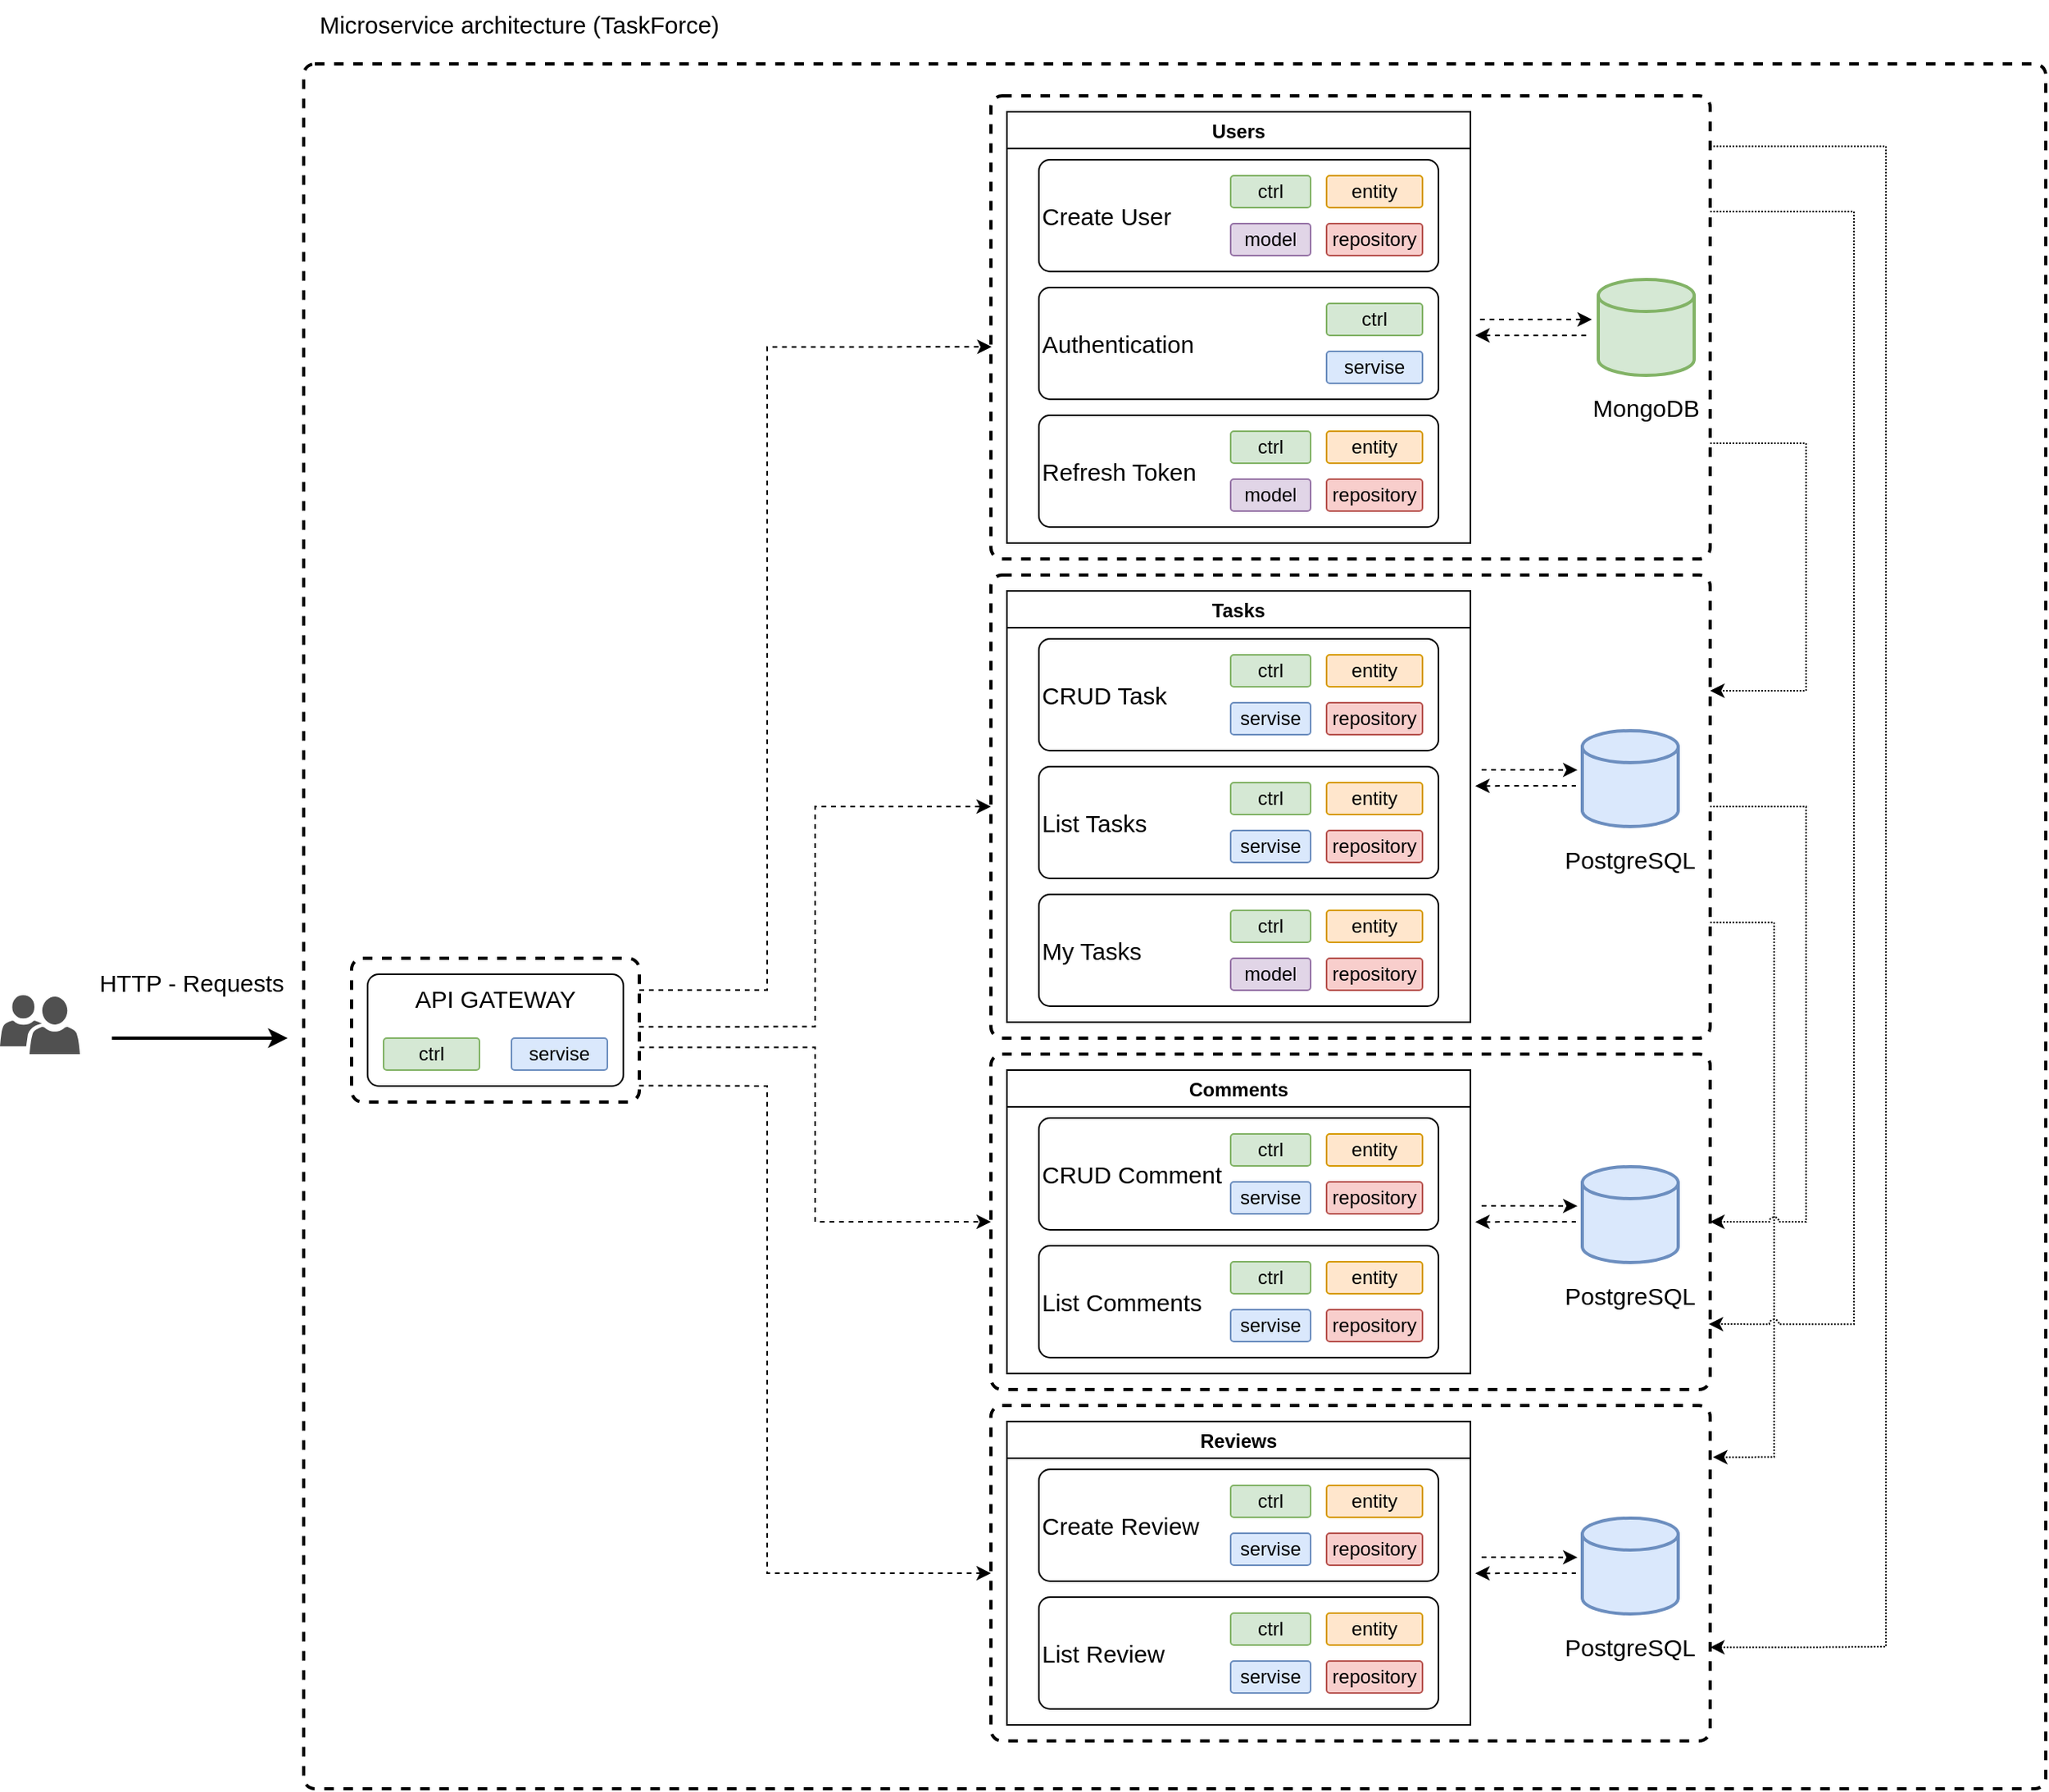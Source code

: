 <mxfile version="20.8.16" type="device"><diagram name="Страница 1" id="8pMgkdpWT5RRlntK4qEe"><mxGraphModel dx="867" dy="661" grid="1" gridSize="10" guides="1" tooltips="1" connect="1" arrows="1" fold="1" page="1" pageScale="1" pageWidth="1654" pageHeight="1169" math="0" shadow="0"><root><mxCell id="0"/><mxCell id="1" parent="0"/><mxCell id="_WwDDv8IKm4khek9D_KO-129" style="edgeStyle=orthogonalEdgeStyle;rounded=0;orthogonalLoop=1;jettySize=auto;html=1;exitX=1;exitY=0.75;exitDx=0;exitDy=0;entryX=1.004;entryY=0.154;entryDx=0;entryDy=0;entryPerimeter=0;dashed=1;fontSize=15;startArrow=none;startFill=0;endArrow=classic;endFill=1;jumpStyle=arc;dashPattern=1 1;" edge="1" parent="1" source="_WwDDv8IKm4khek9D_KO-56" target="_WwDDv8IKm4khek9D_KO-104"><mxGeometry relative="1" as="geometry"><Array as="points"><mxPoint x="1120" y="588"/><mxPoint x="1120" y="922"/></Array></mxGeometry></mxCell><mxCell id="_WwDDv8IKm4khek9D_KO-56" value="" style="rounded=1;whiteSpace=wrap;html=1;absoluteArcSize=1;arcSize=14;strokeWidth=2;fontSize=15;fillColor=none;gradientColor=#FFFFFF;gradientDirection=north;dashed=1;" vertex="1" parent="1"><mxGeometry x="630" y="370" width="450" height="290" as="geometry"/></mxCell><mxCell id="_WwDDv8IKm4khek9D_KO-128" style="edgeStyle=orthogonalEdgeStyle;rounded=0;orthogonalLoop=1;jettySize=auto;html=1;exitX=1;exitY=0.25;exitDx=0;exitDy=0;dashed=1;fontSize=15;startArrow=none;startFill=0;endArrow=classic;endFill=1;entryX=0.998;entryY=0.805;entryDx=0;entryDy=0;entryPerimeter=0;jumpStyle=arc;dashPattern=1 1;" edge="1" parent="1" source="_WwDDv8IKm4khek9D_KO-49" target="_WwDDv8IKm4khek9D_KO-67"><mxGeometry relative="1" as="geometry"><mxPoint x="1160" y="630" as="targetPoint"/><Array as="points"><mxPoint x="1170" y="143"/><mxPoint x="1170" y="839"/></Array></mxGeometry></mxCell><mxCell id="_WwDDv8IKm4khek9D_KO-130" style="edgeStyle=orthogonalEdgeStyle;rounded=0;orthogonalLoop=1;jettySize=auto;html=1;exitX=1;exitY=0.75;exitDx=0;exitDy=0;entryX=1;entryY=0.25;entryDx=0;entryDy=0;dashed=1;fontSize=15;startArrow=none;startFill=0;endArrow=classic;endFill=1;dashPattern=1 1;" edge="1" parent="1" source="_WwDDv8IKm4khek9D_KO-49" target="_WwDDv8IKm4khek9D_KO-56"><mxGeometry relative="1" as="geometry"><Array as="points"><mxPoint x="1140" y="288"/><mxPoint x="1140" y="443"/></Array></mxGeometry></mxCell><mxCell id="_WwDDv8IKm4khek9D_KO-49" value="" style="rounded=1;whiteSpace=wrap;html=1;absoluteArcSize=1;arcSize=14;strokeWidth=2;fontSize=15;fillColor=none;gradientColor=#FFFFFF;gradientDirection=north;dashed=1;" vertex="1" parent="1"><mxGeometry x="630" y="70" width="450" height="290" as="geometry"/></mxCell><mxCell id="_WwDDv8IKm4khek9D_KO-5" value="Users" style="swimlane;gradientColor=#FFFFFF;gradientDirection=north;align=center;" vertex="1" parent="1"><mxGeometry x="640" y="80" width="290" height="270" as="geometry"><mxRectangle x="990" y="100" width="100" height="30" as="alternateBounds"/></mxGeometry></mxCell><mxCell id="_WwDDv8IKm4khek9D_KO-15" value="&lt;font style=&quot;font-size: 15px;&quot;&gt;Create User&lt;/font&gt;" style="rounded=1;whiteSpace=wrap;html=1;absoluteArcSize=1;arcSize=14;strokeWidth=1;gradientColor=#FFFFFF;gradientDirection=north;fillColor=none;align=left;" vertex="1" parent="_WwDDv8IKm4khek9D_KO-5"><mxGeometry x="20" y="30" width="250" height="70" as="geometry"/></mxCell><mxCell id="_WwDDv8IKm4khek9D_KO-12" value="repository" style="rounded=1;arcSize=10;whiteSpace=wrap;html=1;align=center;gradientDirection=north;fillColor=#f8cecc;strokeColor=#b85450;" vertex="1" parent="_WwDDv8IKm4khek9D_KO-5"><mxGeometry x="200" y="70" width="60" height="20" as="geometry"/></mxCell><mxCell id="_WwDDv8IKm4khek9D_KO-13" value="model" style="rounded=1;arcSize=10;whiteSpace=wrap;html=1;align=center;gradientDirection=north;fillColor=#e1d5e7;strokeColor=#9673a6;" vertex="1" parent="_WwDDv8IKm4khek9D_KO-5"><mxGeometry x="140" y="70" width="50" height="20" as="geometry"/></mxCell><mxCell id="_WwDDv8IKm4khek9D_KO-14" value="entity" style="rounded=1;arcSize=10;whiteSpace=wrap;html=1;align=center;gradientDirection=north;fillColor=#ffe6cc;strokeColor=#d79b00;" vertex="1" parent="_WwDDv8IKm4khek9D_KO-5"><mxGeometry x="200" y="40" width="60" height="20" as="geometry"/></mxCell><mxCell id="_WwDDv8IKm4khek9D_KO-16" value="&lt;font style=&quot;font-size: 15px;&quot;&gt;Authentication&lt;/font&gt;" style="rounded=1;whiteSpace=wrap;html=1;absoluteArcSize=1;arcSize=14;strokeWidth=1;gradientColor=#FFFFFF;gradientDirection=north;fillColor=none;align=left;" vertex="1" parent="_WwDDv8IKm4khek9D_KO-5"><mxGeometry x="20" y="110" width="250" height="70" as="geometry"/></mxCell><mxCell id="_WwDDv8IKm4khek9D_KO-17" value="servise" style="rounded=1;arcSize=10;whiteSpace=wrap;html=1;align=center;gradientDirection=north;fillColor=#dae8fc;strokeColor=#6c8ebf;" vertex="1" parent="_WwDDv8IKm4khek9D_KO-5"><mxGeometry x="200" y="150" width="60" height="20" as="geometry"/></mxCell><mxCell id="_WwDDv8IKm4khek9D_KO-19" value="ctrl" style="rounded=1;arcSize=10;whiteSpace=wrap;html=1;align=center;gradientDirection=north;fillColor=#d5e8d4;strokeColor=#82b366;" vertex="1" parent="_WwDDv8IKm4khek9D_KO-5"><mxGeometry x="200" y="120" width="60" height="20" as="geometry"/></mxCell><mxCell id="_WwDDv8IKm4khek9D_KO-20" value="&lt;font style=&quot;font-size: 15px;&quot;&gt;Refresh Token&lt;/font&gt;" style="rounded=1;whiteSpace=wrap;html=1;absoluteArcSize=1;arcSize=14;strokeWidth=1;gradientColor=#FFFFFF;gradientDirection=north;fillColor=none;align=left;" vertex="1" parent="_WwDDv8IKm4khek9D_KO-5"><mxGeometry x="20" y="190" width="250" height="70" as="geometry"/></mxCell><mxCell id="_WwDDv8IKm4khek9D_KO-23" value="repository" style="rounded=1;arcSize=10;whiteSpace=wrap;html=1;align=center;gradientDirection=north;fillColor=#f8cecc;strokeColor=#b85450;" vertex="1" parent="_WwDDv8IKm4khek9D_KO-5"><mxGeometry x="200" y="230" width="60" height="20" as="geometry"/></mxCell><mxCell id="_WwDDv8IKm4khek9D_KO-24" value="model" style="rounded=1;arcSize=10;whiteSpace=wrap;html=1;align=center;gradientDirection=north;fillColor=#e1d5e7;strokeColor=#9673a6;" vertex="1" parent="_WwDDv8IKm4khek9D_KO-5"><mxGeometry x="140" y="230" width="50" height="20" as="geometry"/></mxCell><mxCell id="_WwDDv8IKm4khek9D_KO-25" value="entity" style="rounded=1;arcSize=10;whiteSpace=wrap;html=1;align=center;gradientDirection=north;fillColor=#ffe6cc;strokeColor=#d79b00;" vertex="1" parent="_WwDDv8IKm4khek9D_KO-5"><mxGeometry x="200" y="200" width="60" height="20" as="geometry"/></mxCell><mxCell id="_WwDDv8IKm4khek9D_KO-26" value="ctrl" style="rounded=1;arcSize=10;whiteSpace=wrap;html=1;align=center;gradientDirection=north;fillColor=#d5e8d4;strokeColor=#82b366;" vertex="1" parent="_WwDDv8IKm4khek9D_KO-5"><mxGeometry x="140" y="200" width="50" height="20" as="geometry"/></mxCell><mxCell id="_WwDDv8IKm4khek9D_KO-40" value="ctrl" style="rounded=1;arcSize=10;whiteSpace=wrap;html=1;align=center;gradientDirection=north;fillColor=#d5e8d4;strokeColor=#82b366;" vertex="1" parent="_WwDDv8IKm4khek9D_KO-5"><mxGeometry x="140" y="40" width="50" height="20" as="geometry"/></mxCell><mxCell id="_WwDDv8IKm4khek9D_KO-27" value="Tasks" style="swimlane;gradientColor=#FFFFFF;gradientDirection=north;" vertex="1" parent="1"><mxGeometry x="640" y="380" width="290" height="270" as="geometry"><mxRectangle x="310" y="480" width="100" height="30" as="alternateBounds"/></mxGeometry></mxCell><mxCell id="_WwDDv8IKm4khek9D_KO-28" value="&lt;font style=&quot;font-size: 15px;&quot;&gt;CRUD Task&lt;/font&gt;" style="rounded=1;whiteSpace=wrap;html=1;absoluteArcSize=1;arcSize=14;strokeWidth=1;gradientColor=#FFFFFF;gradientDirection=north;fillColor=none;align=left;" vertex="1" parent="_WwDDv8IKm4khek9D_KO-27"><mxGeometry x="20" y="30" width="250" height="70" as="geometry"/></mxCell><mxCell id="_WwDDv8IKm4khek9D_KO-29" value="repository" style="rounded=1;arcSize=10;whiteSpace=wrap;html=1;align=center;gradientDirection=north;fillColor=#f8cecc;strokeColor=#b85450;" vertex="1" parent="_WwDDv8IKm4khek9D_KO-27"><mxGeometry x="200" y="70" width="60" height="20" as="geometry"/></mxCell><mxCell id="_WwDDv8IKm4khek9D_KO-31" value="entity" style="rounded=1;arcSize=10;whiteSpace=wrap;html=1;align=center;gradientDirection=north;fillColor=#ffe6cc;strokeColor=#d79b00;" vertex="1" parent="_WwDDv8IKm4khek9D_KO-27"><mxGeometry x="200" y="40" width="60" height="20" as="geometry"/></mxCell><mxCell id="_WwDDv8IKm4khek9D_KO-32" value="&lt;font style=&quot;font-size: 15px;&quot;&gt;List Tasks&lt;/font&gt;" style="rounded=1;whiteSpace=wrap;html=1;absoluteArcSize=1;arcSize=14;strokeWidth=1;gradientColor=#FFFFFF;gradientDirection=north;fillColor=none;align=left;" vertex="1" parent="_WwDDv8IKm4khek9D_KO-27"><mxGeometry x="20" y="110" width="250" height="70" as="geometry"/></mxCell><mxCell id="_WwDDv8IKm4khek9D_KO-35" value="&lt;font style=&quot;font-size: 15px;&quot;&gt;My Tasks&lt;/font&gt;" style="rounded=1;whiteSpace=wrap;html=1;absoluteArcSize=1;arcSize=14;strokeWidth=1;gradientColor=#FFFFFF;gradientDirection=north;fillColor=none;align=left;" vertex="1" parent="_WwDDv8IKm4khek9D_KO-27"><mxGeometry x="20" y="190" width="250" height="70" as="geometry"/></mxCell><mxCell id="_WwDDv8IKm4khek9D_KO-36" value="repository" style="rounded=1;arcSize=10;whiteSpace=wrap;html=1;align=center;gradientDirection=north;fillColor=#f8cecc;strokeColor=#b85450;" vertex="1" parent="_WwDDv8IKm4khek9D_KO-27"><mxGeometry x="200" y="230" width="60" height="20" as="geometry"/></mxCell><mxCell id="_WwDDv8IKm4khek9D_KO-37" value="model" style="rounded=1;arcSize=10;whiteSpace=wrap;html=1;align=center;gradientDirection=north;fillColor=#e1d5e7;strokeColor=#9673a6;" vertex="1" parent="_WwDDv8IKm4khek9D_KO-27"><mxGeometry x="140" y="230" width="50" height="20" as="geometry"/></mxCell><mxCell id="_WwDDv8IKm4khek9D_KO-38" value="entity" style="rounded=1;arcSize=10;whiteSpace=wrap;html=1;align=center;gradientDirection=north;fillColor=#ffe6cc;strokeColor=#d79b00;" vertex="1" parent="_WwDDv8IKm4khek9D_KO-27"><mxGeometry x="200" y="200" width="60" height="20" as="geometry"/></mxCell><mxCell id="_WwDDv8IKm4khek9D_KO-39" value="ctrl" style="rounded=1;arcSize=10;whiteSpace=wrap;html=1;align=center;gradientDirection=north;fillColor=#d5e8d4;strokeColor=#82b366;" vertex="1" parent="_WwDDv8IKm4khek9D_KO-27"><mxGeometry x="140" y="200" width="50" height="20" as="geometry"/></mxCell><mxCell id="_WwDDv8IKm4khek9D_KO-41" value="ctrl" style="rounded=1;arcSize=10;whiteSpace=wrap;html=1;align=center;gradientDirection=north;fillColor=#d5e8d4;strokeColor=#82b366;" vertex="1" parent="_WwDDv8IKm4khek9D_KO-27"><mxGeometry x="140" y="40" width="50" height="20" as="geometry"/></mxCell><mxCell id="_WwDDv8IKm4khek9D_KO-43" value="servise" style="rounded=1;arcSize=10;whiteSpace=wrap;html=1;align=center;gradientDirection=north;fillColor=#dae8fc;strokeColor=#6c8ebf;" vertex="1" parent="_WwDDv8IKm4khek9D_KO-27"><mxGeometry x="140" y="70" width="50" height="20" as="geometry"/></mxCell><mxCell id="_WwDDv8IKm4khek9D_KO-44" value="repository" style="rounded=1;arcSize=10;whiteSpace=wrap;html=1;align=center;gradientDirection=north;fillColor=#f8cecc;strokeColor=#b85450;" vertex="1" parent="_WwDDv8IKm4khek9D_KO-27"><mxGeometry x="200" y="150" width="60" height="20" as="geometry"/></mxCell><mxCell id="_WwDDv8IKm4khek9D_KO-45" value="entity" style="rounded=1;arcSize=10;whiteSpace=wrap;html=1;align=center;gradientDirection=north;fillColor=#ffe6cc;strokeColor=#d79b00;" vertex="1" parent="_WwDDv8IKm4khek9D_KO-27"><mxGeometry x="200" y="120" width="60" height="20" as="geometry"/></mxCell><mxCell id="_WwDDv8IKm4khek9D_KO-46" value="ctrl" style="rounded=1;arcSize=10;whiteSpace=wrap;html=1;align=center;gradientDirection=north;fillColor=#d5e8d4;strokeColor=#82b366;" vertex="1" parent="_WwDDv8IKm4khek9D_KO-27"><mxGeometry x="140" y="120" width="50" height="20" as="geometry"/></mxCell><mxCell id="_WwDDv8IKm4khek9D_KO-47" value="servise" style="rounded=1;arcSize=10;whiteSpace=wrap;html=1;align=center;gradientDirection=north;fillColor=#dae8fc;strokeColor=#6c8ebf;" vertex="1" parent="_WwDDv8IKm4khek9D_KO-27"><mxGeometry x="140" y="150" width="50" height="20" as="geometry"/></mxCell><mxCell id="_WwDDv8IKm4khek9D_KO-48" value="" style="strokeWidth=2;html=1;shape=mxgraph.flowchart.database;whiteSpace=wrap;fontSize=15;fillColor=#d5e8d4;gradientDirection=north;strokeColor=#82b366;fillStyle=auto;gradientColor=none;" vertex="1" parent="1"><mxGeometry x="1010" y="185" width="60" height="60" as="geometry"/></mxCell><mxCell id="_WwDDv8IKm4khek9D_KO-51" value="" style="endArrow=classic;html=1;rounded=0;fontSize=15;dashed=1;" edge="1" parent="1"><mxGeometry width="50" height="50" relative="1" as="geometry"><mxPoint x="936" y="210" as="sourcePoint"/><mxPoint x="1006" y="210" as="targetPoint"/></mxGeometry></mxCell><mxCell id="_WwDDv8IKm4khek9D_KO-52" value="" style="endArrow=none;html=1;rounded=0;fontSize=15;dashed=1;endFill=0;startArrow=classic;startFill=1;" edge="1" parent="1"><mxGeometry width="50" height="50" relative="1" as="geometry"><mxPoint x="933" y="220" as="sourcePoint"/><mxPoint x="1003" y="220" as="targetPoint"/></mxGeometry></mxCell><mxCell id="_WwDDv8IKm4khek9D_KO-53" value="MongoDB" style="text;html=1;strokeColor=none;fillColor=none;align=center;verticalAlign=middle;whiteSpace=wrap;rounded=0;fontSize=15;" vertex="1" parent="1"><mxGeometry x="1010" y="250" width="60" height="30" as="geometry"/></mxCell><mxCell id="_WwDDv8IKm4khek9D_KO-54" value="" style="strokeWidth=2;html=1;shape=mxgraph.flowchart.database;whiteSpace=wrap;fontSize=15;fillColor=#dae8fc;gradientDirection=north;strokeColor=#6c8ebf;fillStyle=auto;" vertex="1" parent="1"><mxGeometry x="1000" y="467.5" width="60" height="60" as="geometry"/></mxCell><mxCell id="_WwDDv8IKm4khek9D_KO-55" value="PostgreSQL" style="text;html=1;strokeColor=none;fillColor=none;align=center;verticalAlign=middle;whiteSpace=wrap;rounded=0;fontSize=15;" vertex="1" parent="1"><mxGeometry x="1000" y="532.5" width="60" height="30" as="geometry"/></mxCell><mxCell id="_WwDDv8IKm4khek9D_KO-58" value="" style="endArrow=classic;html=1;rounded=0;fontSize=15;dashed=1;" edge="1" parent="1"><mxGeometry width="50" height="50" relative="1" as="geometry"><mxPoint x="937" y="492" as="sourcePoint"/><mxPoint x="997" y="492.08" as="targetPoint"/></mxGeometry></mxCell><mxCell id="_WwDDv8IKm4khek9D_KO-59" value="" style="endArrow=none;html=1;rounded=0;fontSize=15;dashed=1;endFill=0;startArrow=classic;startFill=1;" edge="1" parent="1"><mxGeometry width="50" height="50" relative="1" as="geometry"><mxPoint x="933" y="502.08" as="sourcePoint"/><mxPoint x="996" y="502" as="targetPoint"/></mxGeometry></mxCell><mxCell id="_WwDDv8IKm4khek9D_KO-122" style="edgeStyle=orthogonalEdgeStyle;rounded=0;orthogonalLoop=1;jettySize=auto;html=1;exitX=1;exitY=0.221;exitDx=0;exitDy=0;dashed=1;fontSize=15;startArrow=none;startFill=0;endArrow=classic;endFill=1;entryX=0.001;entryY=0.542;entryDx=0;entryDy=0;entryPerimeter=0;exitPerimeter=0;" edge="1" parent="1" source="_WwDDv8IKm4khek9D_KO-60" target="_WwDDv8IKm4khek9D_KO-49"><mxGeometry relative="1" as="geometry"><mxPoint x="540" y="250" as="targetPoint"/><Array as="points"><mxPoint x="490" y="630"/><mxPoint x="490" y="227"/></Array></mxGeometry></mxCell><mxCell id="_WwDDv8IKm4khek9D_KO-123" style="edgeStyle=orthogonalEdgeStyle;rounded=0;orthogonalLoop=1;jettySize=auto;html=1;exitX=0.999;exitY=0.476;exitDx=0;exitDy=0;entryX=0;entryY=0.5;entryDx=0;entryDy=0;dashed=1;fontSize=15;startArrow=none;startFill=0;endArrow=classic;endFill=1;exitPerimeter=0;" edge="1" parent="1" source="_WwDDv8IKm4khek9D_KO-60" target="_WwDDv8IKm4khek9D_KO-56"><mxGeometry relative="1" as="geometry"><Array as="points"><mxPoint x="520" y="653"/><mxPoint x="520" y="515"/></Array></mxGeometry></mxCell><mxCell id="_WwDDv8IKm4khek9D_KO-124" style="edgeStyle=orthogonalEdgeStyle;rounded=0;orthogonalLoop=1;jettySize=auto;html=1;exitX=1.001;exitY=0.62;exitDx=0;exitDy=0;entryX=0;entryY=0.5;entryDx=0;entryDy=0;dashed=1;fontSize=15;startArrow=none;startFill=0;endArrow=classic;endFill=1;exitPerimeter=0;" edge="1" parent="1" source="_WwDDv8IKm4khek9D_KO-60" target="_WwDDv8IKm4khek9D_KO-67"><mxGeometry relative="1" as="geometry"/></mxCell><mxCell id="_WwDDv8IKm4khek9D_KO-126" style="edgeStyle=orthogonalEdgeStyle;rounded=0;orthogonalLoop=1;jettySize=auto;html=1;exitX=0.999;exitY=0.886;exitDx=0;exitDy=0;dashed=1;fontSize=15;startArrow=none;startFill=0;endArrow=classic;endFill=1;entryX=0;entryY=0.5;entryDx=0;entryDy=0;exitPerimeter=0;" edge="1" parent="1" source="_WwDDv8IKm4khek9D_KO-60" target="_WwDDv8IKm4khek9D_KO-104"><mxGeometry relative="1" as="geometry"><mxPoint x="470" y="940" as="targetPoint"/><Array as="points"><mxPoint x="440" y="690"/><mxPoint x="490" y="690"/><mxPoint x="490" y="995"/></Array></mxGeometry></mxCell><mxCell id="_WwDDv8IKm4khek9D_KO-60" value="" style="rounded=1;whiteSpace=wrap;html=1;absoluteArcSize=1;arcSize=14;strokeWidth=2;dashed=1;fillStyle=auto;fontSize=15;fillColor=none;gradientColor=none;gradientDirection=north;" vertex="1" parent="1"><mxGeometry x="230" y="610" width="180" height="90" as="geometry"/></mxCell><mxCell id="_WwDDv8IKm4khek9D_KO-61" value="&lt;font style=&quot;font-size: 15px;&quot;&gt;API GATEWAY&lt;/font&gt;" style="rounded=1;whiteSpace=wrap;html=1;absoluteArcSize=1;arcSize=14;strokeWidth=1;gradientColor=#FFFFFF;gradientDirection=north;fillColor=none;align=center;noLabel=0;labelPosition=center;verticalLabelPosition=middle;verticalAlign=top;" vertex="1" parent="1"><mxGeometry x="240" y="620" width="160" height="70" as="geometry"/></mxCell><mxCell id="_WwDDv8IKm4khek9D_KO-62" value="servise" style="rounded=1;arcSize=10;whiteSpace=wrap;html=1;align=center;gradientDirection=north;fillColor=#dae8fc;strokeColor=#6c8ebf;" vertex="1" parent="1"><mxGeometry x="330" y="660" width="60" height="20" as="geometry"/></mxCell><mxCell id="_WwDDv8IKm4khek9D_KO-63" value="ctrl" style="rounded=1;arcSize=10;whiteSpace=wrap;html=1;align=center;gradientDirection=north;fillColor=#d5e8d4;strokeColor=#82b366;" vertex="1" parent="1"><mxGeometry x="250" y="660" width="60" height="20" as="geometry"/></mxCell><mxCell id="_WwDDv8IKm4khek9D_KO-134" style="edgeStyle=orthogonalEdgeStyle;rounded=0;jumpStyle=arc;orthogonalLoop=1;jettySize=auto;html=1;fontSize=15;startArrow=none;startFill=0;endArrow=classic;endFill=1;strokeWidth=2;" edge="1" parent="1"><mxGeometry relative="1" as="geometry"><mxPoint x="80" y="660" as="sourcePoint"/><mxPoint x="190" y="660" as="targetPoint"/><Array as="points"><mxPoint x="180" y="660"/><mxPoint x="180" y="660"/></Array></mxGeometry></mxCell><mxCell id="_WwDDv8IKm4khek9D_KO-65" value="" style="sketch=0;pointerEvents=1;shadow=0;dashed=0;html=1;strokeColor=none;labelPosition=center;verticalLabelPosition=bottom;verticalAlign=top;align=center;fillColor=#505050;shape=mxgraph.mscae.intune.user_group;fillStyle=auto;strokeWidth=1;fontSize=15;" vertex="1" parent="1"><mxGeometry x="10" y="633" width="50" height="37" as="geometry"/></mxCell><mxCell id="_WwDDv8IKm4khek9D_KO-121" style="edgeStyle=orthogonalEdgeStyle;rounded=0;orthogonalLoop=1;jettySize=auto;html=1;exitX=1;exitY=0.5;exitDx=0;exitDy=0;entryX=1;entryY=0.5;entryDx=0;entryDy=0;dashed=1;fontSize=15;startArrow=classic;startFill=1;endArrow=none;endFill=0;jumpStyle=arc;dashPattern=1 1;" edge="1" parent="1" source="_WwDDv8IKm4khek9D_KO-67" target="_WwDDv8IKm4khek9D_KO-56"><mxGeometry relative="1" as="geometry"><Array as="points"><mxPoint x="1140" y="775"/><mxPoint x="1140" y="515"/></Array></mxGeometry></mxCell><mxCell id="_WwDDv8IKm4khek9D_KO-67" value="" style="rounded=1;whiteSpace=wrap;html=1;absoluteArcSize=1;arcSize=14;strokeWidth=2;fontSize=15;fillColor=none;gradientColor=#FFFFFF;gradientDirection=north;dashed=1;" vertex="1" parent="1"><mxGeometry x="630" y="670" width="450" height="210" as="geometry"/></mxCell><mxCell id="_WwDDv8IKm4khek9D_KO-68" value="Comments" style="swimlane;gradientColor=#FFFFFF;gradientDirection=north;" vertex="1" parent="1"><mxGeometry x="640" y="680" width="290" height="190" as="geometry"><mxRectangle x="310" y="480" width="100" height="30" as="alternateBounds"/></mxGeometry></mxCell><mxCell id="_WwDDv8IKm4khek9D_KO-69" value="&lt;font style=&quot;font-size: 15px;&quot;&gt;CRUD Comment&lt;/font&gt;" style="rounded=1;whiteSpace=wrap;html=1;absoluteArcSize=1;arcSize=14;strokeWidth=1;gradientColor=#FFFFFF;gradientDirection=north;fillColor=none;align=left;" vertex="1" parent="_WwDDv8IKm4khek9D_KO-68"><mxGeometry x="20" y="30" width="250" height="70" as="geometry"/></mxCell><mxCell id="_WwDDv8IKm4khek9D_KO-70" value="repository" style="rounded=1;arcSize=10;whiteSpace=wrap;html=1;align=center;gradientDirection=north;fillColor=#f8cecc;strokeColor=#b85450;" vertex="1" parent="_WwDDv8IKm4khek9D_KO-68"><mxGeometry x="200" y="70" width="60" height="20" as="geometry"/></mxCell><mxCell id="_WwDDv8IKm4khek9D_KO-71" value="entity" style="rounded=1;arcSize=10;whiteSpace=wrap;html=1;align=center;gradientDirection=north;fillColor=#ffe6cc;strokeColor=#d79b00;" vertex="1" parent="_WwDDv8IKm4khek9D_KO-68"><mxGeometry x="200" y="40" width="60" height="20" as="geometry"/></mxCell><mxCell id="_WwDDv8IKm4khek9D_KO-72" value="&lt;font style=&quot;font-size: 15px;&quot;&gt;List Comments&lt;/font&gt;" style="rounded=1;whiteSpace=wrap;html=1;absoluteArcSize=1;arcSize=14;strokeWidth=1;gradientColor=#FFFFFF;gradientDirection=north;fillColor=none;align=left;" vertex="1" parent="_WwDDv8IKm4khek9D_KO-68"><mxGeometry x="20" y="110" width="250" height="70" as="geometry"/></mxCell><mxCell id="_WwDDv8IKm4khek9D_KO-78" value="ctrl" style="rounded=1;arcSize=10;whiteSpace=wrap;html=1;align=center;gradientDirection=north;fillColor=#d5e8d4;strokeColor=#82b366;" vertex="1" parent="_WwDDv8IKm4khek9D_KO-68"><mxGeometry x="140" y="40" width="50" height="20" as="geometry"/></mxCell><mxCell id="_WwDDv8IKm4khek9D_KO-79" value="servise" style="rounded=1;arcSize=10;whiteSpace=wrap;html=1;align=center;gradientDirection=north;fillColor=#dae8fc;strokeColor=#6c8ebf;" vertex="1" parent="_WwDDv8IKm4khek9D_KO-68"><mxGeometry x="140" y="70" width="50" height="20" as="geometry"/></mxCell><mxCell id="_WwDDv8IKm4khek9D_KO-80" value="repository" style="rounded=1;arcSize=10;whiteSpace=wrap;html=1;align=center;gradientDirection=north;fillColor=#f8cecc;strokeColor=#b85450;" vertex="1" parent="_WwDDv8IKm4khek9D_KO-68"><mxGeometry x="200" y="150" width="60" height="20" as="geometry"/></mxCell><mxCell id="_WwDDv8IKm4khek9D_KO-81" value="entity" style="rounded=1;arcSize=10;whiteSpace=wrap;html=1;align=center;gradientDirection=north;fillColor=#ffe6cc;strokeColor=#d79b00;" vertex="1" parent="_WwDDv8IKm4khek9D_KO-68"><mxGeometry x="200" y="120" width="60" height="20" as="geometry"/></mxCell><mxCell id="_WwDDv8IKm4khek9D_KO-82" value="ctrl" style="rounded=1;arcSize=10;whiteSpace=wrap;html=1;align=center;gradientDirection=north;fillColor=#d5e8d4;strokeColor=#82b366;" vertex="1" parent="_WwDDv8IKm4khek9D_KO-68"><mxGeometry x="140" y="120" width="50" height="20" as="geometry"/></mxCell><mxCell id="_WwDDv8IKm4khek9D_KO-83" value="servise" style="rounded=1;arcSize=10;whiteSpace=wrap;html=1;align=center;gradientDirection=north;fillColor=#dae8fc;strokeColor=#6c8ebf;" vertex="1" parent="_WwDDv8IKm4khek9D_KO-68"><mxGeometry x="140" y="150" width="50" height="20" as="geometry"/></mxCell><mxCell id="_WwDDv8IKm4khek9D_KO-84" value="" style="strokeWidth=2;html=1;shape=mxgraph.flowchart.database;whiteSpace=wrap;fontSize=15;fillColor=#dae8fc;gradientDirection=north;strokeColor=#6c8ebf;fillStyle=auto;" vertex="1" parent="1"><mxGeometry x="1000" y="740.5" width="60" height="60" as="geometry"/></mxCell><mxCell id="_WwDDv8IKm4khek9D_KO-85" value="PostgreSQL" style="text;html=1;strokeColor=none;fillColor=none;align=center;verticalAlign=middle;whiteSpace=wrap;rounded=0;fontSize=15;" vertex="1" parent="1"><mxGeometry x="1000" y="805.5" width="60" height="30" as="geometry"/></mxCell><mxCell id="_WwDDv8IKm4khek9D_KO-86" value="" style="endArrow=classic;html=1;rounded=0;fontSize=15;dashed=1;" edge="1" parent="1"><mxGeometry width="50" height="50" relative="1" as="geometry"><mxPoint x="937" y="765" as="sourcePoint"/><mxPoint x="997" y="765.08" as="targetPoint"/></mxGeometry></mxCell><mxCell id="_WwDDv8IKm4khek9D_KO-87" value="" style="endArrow=none;html=1;rounded=0;fontSize=15;dashed=1;endFill=0;startArrow=classic;startFill=1;" edge="1" parent="1"><mxGeometry width="50" height="50" relative="1" as="geometry"><mxPoint x="933" y="775.08" as="sourcePoint"/><mxPoint x="996" y="775" as="targetPoint"/></mxGeometry></mxCell><mxCell id="_WwDDv8IKm4khek9D_KO-127" style="edgeStyle=orthogonalEdgeStyle;rounded=0;orthogonalLoop=1;jettySize=auto;html=1;exitX=1;exitY=0.721;exitDx=0;exitDy=0;dashed=1;fontSize=15;startArrow=classic;startFill=1;endArrow=none;endFill=0;entryX=1.002;entryY=0.109;entryDx=0;entryDy=0;entryPerimeter=0;exitPerimeter=0;dashPattern=1 1;" edge="1" parent="1" source="_WwDDv8IKm4khek9D_KO-104" target="_WwDDv8IKm4khek9D_KO-49"><mxGeometry relative="1" as="geometry"><mxPoint x="1120" y="270" as="targetPoint"/><Array as="points"><mxPoint x="1140" y="1041"/><mxPoint x="1190" y="1041"/><mxPoint x="1190" y="102"/></Array></mxGeometry></mxCell><mxCell id="_WwDDv8IKm4khek9D_KO-104" value="" style="rounded=1;whiteSpace=wrap;html=1;absoluteArcSize=1;arcSize=14;strokeWidth=2;fontSize=15;fillColor=none;gradientColor=#FFFFFF;gradientDirection=north;dashed=1;" vertex="1" parent="1"><mxGeometry x="630" y="890" width="450" height="210" as="geometry"/></mxCell><mxCell id="_WwDDv8IKm4khek9D_KO-105" value="Reviews" style="swimlane;gradientColor=#FFFFFF;gradientDirection=north;" vertex="1" parent="1"><mxGeometry x="640" y="900" width="290" height="190" as="geometry"><mxRectangle x="310" y="480" width="100" height="30" as="alternateBounds"/></mxGeometry></mxCell><mxCell id="_WwDDv8IKm4khek9D_KO-106" value="&lt;font style=&quot;font-size: 15px;&quot;&gt;Create Review&lt;/font&gt;" style="rounded=1;whiteSpace=wrap;html=1;absoluteArcSize=1;arcSize=14;strokeWidth=1;gradientColor=#FFFFFF;gradientDirection=north;fillColor=none;align=left;" vertex="1" parent="_WwDDv8IKm4khek9D_KO-105"><mxGeometry x="20" y="30" width="250" height="70" as="geometry"/></mxCell><mxCell id="_WwDDv8IKm4khek9D_KO-107" value="repository" style="rounded=1;arcSize=10;whiteSpace=wrap;html=1;align=center;gradientDirection=north;fillColor=#f8cecc;strokeColor=#b85450;" vertex="1" parent="_WwDDv8IKm4khek9D_KO-105"><mxGeometry x="200" y="70" width="60" height="20" as="geometry"/></mxCell><mxCell id="_WwDDv8IKm4khek9D_KO-108" value="entity" style="rounded=1;arcSize=10;whiteSpace=wrap;html=1;align=center;gradientDirection=north;fillColor=#ffe6cc;strokeColor=#d79b00;" vertex="1" parent="_WwDDv8IKm4khek9D_KO-105"><mxGeometry x="200" y="40" width="60" height="20" as="geometry"/></mxCell><mxCell id="_WwDDv8IKm4khek9D_KO-109" value="&lt;font style=&quot;font-size: 15px;&quot;&gt;List Review&lt;/font&gt;" style="rounded=1;whiteSpace=wrap;html=1;absoluteArcSize=1;arcSize=14;strokeWidth=1;gradientColor=#FFFFFF;gradientDirection=north;fillColor=none;align=left;" vertex="1" parent="_WwDDv8IKm4khek9D_KO-105"><mxGeometry x="20" y="110" width="250" height="70" as="geometry"/></mxCell><mxCell id="_WwDDv8IKm4khek9D_KO-110" value="ctrl" style="rounded=1;arcSize=10;whiteSpace=wrap;html=1;align=center;gradientDirection=north;fillColor=#d5e8d4;strokeColor=#82b366;" vertex="1" parent="_WwDDv8IKm4khek9D_KO-105"><mxGeometry x="140" y="40" width="50" height="20" as="geometry"/></mxCell><mxCell id="_WwDDv8IKm4khek9D_KO-111" value="servise" style="rounded=1;arcSize=10;whiteSpace=wrap;html=1;align=center;gradientDirection=north;fillColor=#dae8fc;strokeColor=#6c8ebf;" vertex="1" parent="_WwDDv8IKm4khek9D_KO-105"><mxGeometry x="140" y="70" width="50" height="20" as="geometry"/></mxCell><mxCell id="_WwDDv8IKm4khek9D_KO-112" value="repository" style="rounded=1;arcSize=10;whiteSpace=wrap;html=1;align=center;gradientDirection=north;fillColor=#f8cecc;strokeColor=#b85450;" vertex="1" parent="_WwDDv8IKm4khek9D_KO-105"><mxGeometry x="200" y="150" width="60" height="20" as="geometry"/></mxCell><mxCell id="_WwDDv8IKm4khek9D_KO-113" value="entity" style="rounded=1;arcSize=10;whiteSpace=wrap;html=1;align=center;gradientDirection=north;fillColor=#ffe6cc;strokeColor=#d79b00;" vertex="1" parent="_WwDDv8IKm4khek9D_KO-105"><mxGeometry x="200" y="120" width="60" height="20" as="geometry"/></mxCell><mxCell id="_WwDDv8IKm4khek9D_KO-114" value="ctrl" style="rounded=1;arcSize=10;whiteSpace=wrap;html=1;align=center;gradientDirection=north;fillColor=#d5e8d4;strokeColor=#82b366;" vertex="1" parent="_WwDDv8IKm4khek9D_KO-105"><mxGeometry x="140" y="120" width="50" height="20" as="geometry"/></mxCell><mxCell id="_WwDDv8IKm4khek9D_KO-115" value="servise" style="rounded=1;arcSize=10;whiteSpace=wrap;html=1;align=center;gradientDirection=north;fillColor=#dae8fc;strokeColor=#6c8ebf;" vertex="1" parent="_WwDDv8IKm4khek9D_KO-105"><mxGeometry x="140" y="150" width="50" height="20" as="geometry"/></mxCell><mxCell id="_WwDDv8IKm4khek9D_KO-116" value="" style="strokeWidth=2;html=1;shape=mxgraph.flowchart.database;whiteSpace=wrap;fontSize=15;fillColor=#dae8fc;gradientDirection=north;strokeColor=#6c8ebf;fillStyle=auto;" vertex="1" parent="1"><mxGeometry x="1000" y="960.5" width="60" height="60" as="geometry"/></mxCell><mxCell id="_WwDDv8IKm4khek9D_KO-117" value="PostgreSQL" style="text;html=1;strokeColor=none;fillColor=none;align=center;verticalAlign=middle;whiteSpace=wrap;rounded=0;fontSize=15;" vertex="1" parent="1"><mxGeometry x="1000" y="1025.5" width="60" height="30" as="geometry"/></mxCell><mxCell id="_WwDDv8IKm4khek9D_KO-118" value="" style="endArrow=classic;html=1;rounded=0;fontSize=15;dashed=1;" edge="1" parent="1"><mxGeometry width="50" height="50" relative="1" as="geometry"><mxPoint x="937" y="985" as="sourcePoint"/><mxPoint x="997" y="985.08" as="targetPoint"/></mxGeometry></mxCell><mxCell id="_WwDDv8IKm4khek9D_KO-119" value="" style="endArrow=none;html=1;rounded=0;fontSize=15;dashed=1;endFill=0;startArrow=classic;startFill=1;" edge="1" parent="1"><mxGeometry width="50" height="50" relative="1" as="geometry"><mxPoint x="933" y="995.08" as="sourcePoint"/><mxPoint x="996" y="995" as="targetPoint"/></mxGeometry></mxCell><mxCell id="_WwDDv8IKm4khek9D_KO-132" value="" style="rounded=1;whiteSpace=wrap;html=1;absoluteArcSize=1;arcSize=14;strokeWidth=2;dashed=1;fillStyle=auto;fontSize=15;fillColor=none;gradientColor=none;gradientDirection=north;" vertex="1" parent="1"><mxGeometry x="200" y="50" width="1090" height="1080" as="geometry"/></mxCell><mxCell id="_WwDDv8IKm4khek9D_KO-135" value="HTTP -&amp;nbsp;Requests" style="text;html=1;strokeColor=none;fillColor=none;align=center;verticalAlign=middle;whiteSpace=wrap;rounded=0;fontSize=15;" vertex="1" parent="1"><mxGeometry x="70" y="610" width="120" height="30" as="geometry"/></mxCell><mxCell id="_WwDDv8IKm4khek9D_KO-137" value="Microservice architecture (TaskForce)" style="text;html=1;strokeColor=none;fillColor=none;align=center;verticalAlign=middle;whiteSpace=wrap;rounded=0;fontSize=15;" vertex="1" parent="1"><mxGeometry x="200" y="10" width="270" height="30" as="geometry"/></mxCell></root></mxGraphModel></diagram></mxfile>